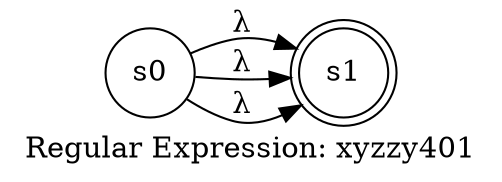 digraph finite_state_machine {
	label="Regular Expression: xyzzy401";
	rankdir=LR;
	size="8,5"
	node [shape = doublecircle]; s1;
	node [shape = circle];
	s0 -> s1 [ label = "λ" ];
	s0 -> s1 [ label = "λ" ];
	s0 -> s1 [ label = "λ" ];
}
